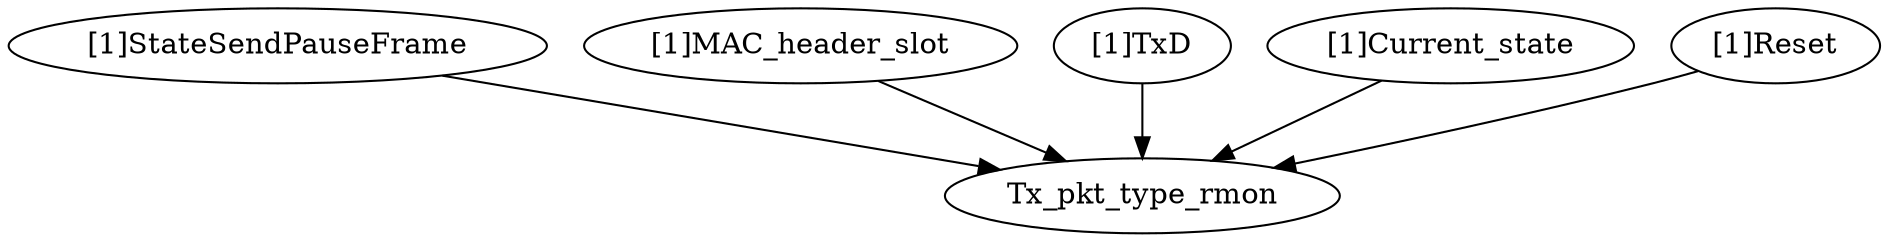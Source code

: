 strict digraph "" {
	"[1]StateSendPauseFrame"	 [complexity=2,
		importance=0.0681134679342,
		rank=0.0340567339671];
	Tx_pkt_type_rmon	 [complexity=0,
		importance=0.0298411060023,
		rank=0.0];
	"[1]StateSendPauseFrame" -> Tx_pkt_type_rmon;
	"[1]MAC_header_slot"	 [complexity=1,
		importance=0.0513286720343,
		rank=0.0513286720343];
	"[1]MAC_header_slot" -> Tx_pkt_type_rmon;
	"[1]TxD"	 [complexity=2,
		importance=0.0489186185539,
		rank=0.0244593092769];
	"[1]TxD" -> Tx_pkt_type_rmon;
	"[1]Current_state"	 [complexity=2,
		importance=0.0759699082793,
		rank=0.0379849541396];
	"[1]Current_state" -> Tx_pkt_type_rmon;
	"[1]Reset"	 [complexity=1,
		importance=0.0979545739364,
		rank=0.0979545739364];
	"[1]Reset" -> Tx_pkt_type_rmon;
}
